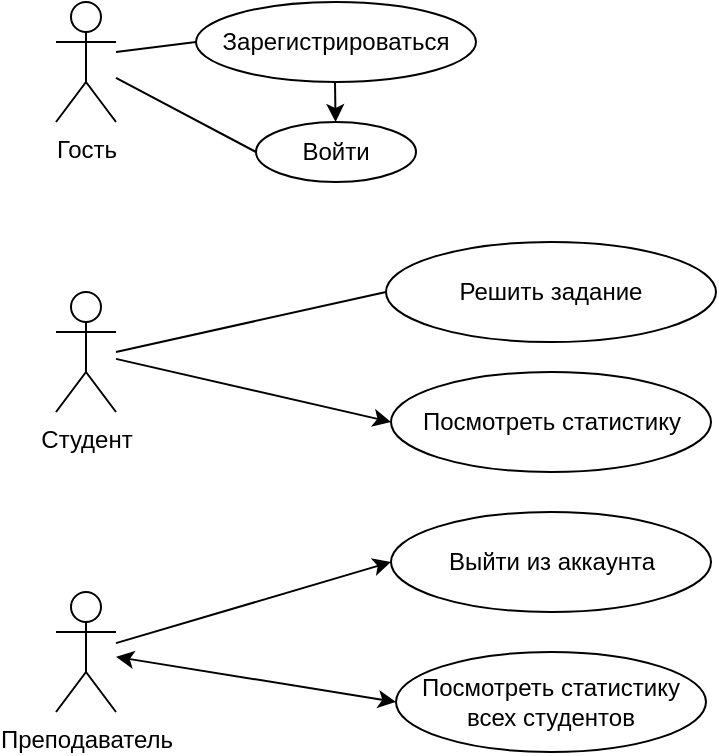 <mxfile version="21.0.10" type="device"><diagram name="Страница 1" id="OfUCRZCA-p-fu3m5NV9-"><mxGraphModel dx="1180" dy="819" grid="1" gridSize="10" guides="1" tooltips="1" connect="1" arrows="1" fold="1" page="1" pageScale="1" pageWidth="827" pageHeight="1169" math="0" shadow="0"><root><mxCell id="0"/><mxCell id="1" parent="0"/><mxCell id="qAANNy6uI9oKiwRF7D2E-6" value="Гость" style="shape=umlActor;verticalLabelPosition=bottom;verticalAlign=top;html=1;outlineConnect=0;" parent="1" vertex="1"><mxGeometry x="50" y="25" width="30" height="60" as="geometry"/></mxCell><mxCell id="qAANNy6uI9oKiwRF7D2E-11" value="Преподаватель" style="shape=umlActor;verticalLabelPosition=bottom;verticalAlign=top;html=1;outlineConnect=0;" parent="1" vertex="1"><mxGeometry x="50" y="320" width="30" height="60" as="geometry"/></mxCell><mxCell id="qAANNy6uI9oKiwRF7D2E-12" value="Студент" style="shape=umlActor;verticalLabelPosition=bottom;verticalAlign=top;html=1;outlineConnect=0;" parent="1" vertex="1"><mxGeometry x="50" y="170" width="30" height="60" as="geometry"/></mxCell><mxCell id="qAANNy6uI9oKiwRF7D2E-16" value="" style="endArrow=none;html=1;rounded=0;entryX=0;entryY=0.5;entryDx=0;entryDy=0;" parent="1" source="qAANNy6uI9oKiwRF7D2E-6" target="zQ9CL0pFXx-bM045rB5Z-2" edge="1"><mxGeometry width="50" height="50" relative="1" as="geometry"><mxPoint x="270" y="430" as="sourcePoint"/><mxPoint x="155" y="92.5" as="targetPoint"/></mxGeometry></mxCell><mxCell id="qAANNy6uI9oKiwRF7D2E-35" style="edgeStyle=none;rounded=0;orthogonalLoop=1;jettySize=auto;html=1;" parent="1" target="zQ9CL0pFXx-bM045rB5Z-2" edge="1"><mxGeometry relative="1" as="geometry"><mxPoint x="189.5" y="65" as="sourcePoint"/><mxPoint x="189.5" y="85" as="targetPoint"/></mxGeometry></mxCell><mxCell id="qAANNy6uI9oKiwRF7D2E-27" value="" style="endArrow=none;html=1;rounded=0;entryX=0;entryY=0.5;entryDx=0;entryDy=0;" parent="1" target="zQ9CL0pFXx-bM045rB5Z-1" edge="1"><mxGeometry width="50" height="50" relative="1" as="geometry"><mxPoint x="80" y="50" as="sourcePoint"/><mxPoint x="120" y="55" as="targetPoint"/></mxGeometry></mxCell><mxCell id="HbEGLAxhnZ4oOnLSh7rE-17" value="" style="endArrow=classic;html=1;rounded=0;entryX=0;entryY=0.5;entryDx=0;entryDy=0;" parent="1" source="qAANNy6uI9oKiwRF7D2E-12" target="zQ9CL0pFXx-bM045rB5Z-4" edge="1"><mxGeometry width="50" height="50" relative="1" as="geometry"><mxPoint x="170" y="260" as="sourcePoint"/><mxPoint x="250" y="270" as="targetPoint"/></mxGeometry></mxCell><mxCell id="HbEGLAxhnZ4oOnLSh7rE-18" value="" style="endArrow=classic;html=1;rounded=0;entryX=0;entryY=0.5;entryDx=0;entryDy=0;" parent="1" source="qAANNy6uI9oKiwRF7D2E-11" target="zQ9CL0pFXx-bM045rB5Z-5" edge="1"><mxGeometry width="50" height="50" relative="1" as="geometry"><mxPoint x="170" y="260" as="sourcePoint"/><mxPoint x="250" y="270" as="targetPoint"/></mxGeometry></mxCell><mxCell id="HbEGLAxhnZ4oOnLSh7rE-23" value="" style="endArrow=classic;startArrow=classic;html=1;rounded=0;entryX=0;entryY=0.5;entryDx=0;entryDy=0;" parent="1" source="qAANNy6uI9oKiwRF7D2E-11" target="zQ9CL0pFXx-bM045rB5Z-6" edge="1"><mxGeometry width="50" height="50" relative="1" as="geometry"><mxPoint x="290" y="320" as="sourcePoint"/><mxPoint x="250" y="325" as="targetPoint"/></mxGeometry></mxCell><mxCell id="zQ9CL0pFXx-bM045rB5Z-1" value="Зарегистрироваться" style="ellipse;whiteSpace=wrap;html=1;" vertex="1" parent="1"><mxGeometry x="120" y="25" width="140" height="40" as="geometry"/></mxCell><mxCell id="zQ9CL0pFXx-bM045rB5Z-2" value="Войти" style="ellipse;whiteSpace=wrap;html=1;" vertex="1" parent="1"><mxGeometry x="150" y="85" width="80" height="30" as="geometry"/></mxCell><mxCell id="zQ9CL0pFXx-bM045rB5Z-3" value="Решить задание" style="ellipse;whiteSpace=wrap;html=1;" vertex="1" parent="1"><mxGeometry x="215" y="145" width="165" height="50" as="geometry"/></mxCell><mxCell id="zQ9CL0pFXx-bM045rB5Z-4" value="Посмотреть статистику" style="ellipse;whiteSpace=wrap;html=1;" vertex="1" parent="1"><mxGeometry x="217.5" y="210" width="160" height="50" as="geometry"/></mxCell><mxCell id="zQ9CL0pFXx-bM045rB5Z-5" value="Выйти из аккаунта" style="ellipse;whiteSpace=wrap;html=1;" vertex="1" parent="1"><mxGeometry x="217.5" y="280" width="160" height="50" as="geometry"/></mxCell><mxCell id="zQ9CL0pFXx-bM045rB5Z-6" value="Посмотреть статистику всех студентов" style="ellipse;whiteSpace=wrap;html=1;" vertex="1" parent="1"><mxGeometry x="220" y="350" width="155" height="50" as="geometry"/></mxCell><mxCell id="zQ9CL0pFXx-bM045rB5Z-9" value="" style="endArrow=none;html=1;rounded=0;entryX=0;entryY=0.5;entryDx=0;entryDy=0;" edge="1" parent="1" target="zQ9CL0pFXx-bM045rB5Z-3"><mxGeometry width="50" height="50" relative="1" as="geometry"><mxPoint x="80" y="200" as="sourcePoint"/><mxPoint x="440" y="410" as="targetPoint"/></mxGeometry></mxCell></root></mxGraphModel></diagram></mxfile>